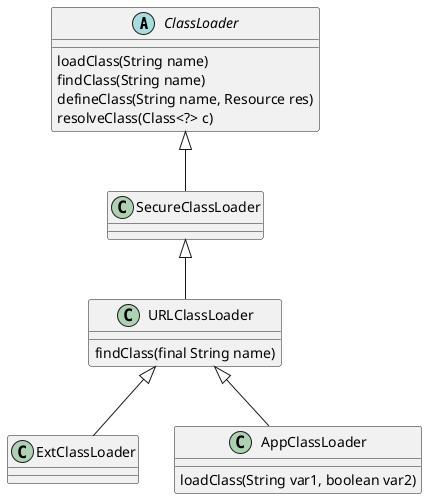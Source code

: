 @startuml JVM自带类加载器类图
'https://plantuml.com/class-diagram

abstract class ClassLoader {
loadClass(String name)
findClass(String name)
defineClass(String name, Resource res)
resolveClass(Class<?> c)
}
class SecureClassLoader
class URLClassLoader {
findClass(final String name)
}
class ExtClassLoader
class AppClassLoader {
loadClass(String var1, boolean var2)
}

ClassLoader <|-- SecureClassLoader
SecureClassLoader <|-- URLClassLoader
URLClassLoader <|-- ExtClassLoader
URLClassLoader <|-- AppClassLoader

@enduml